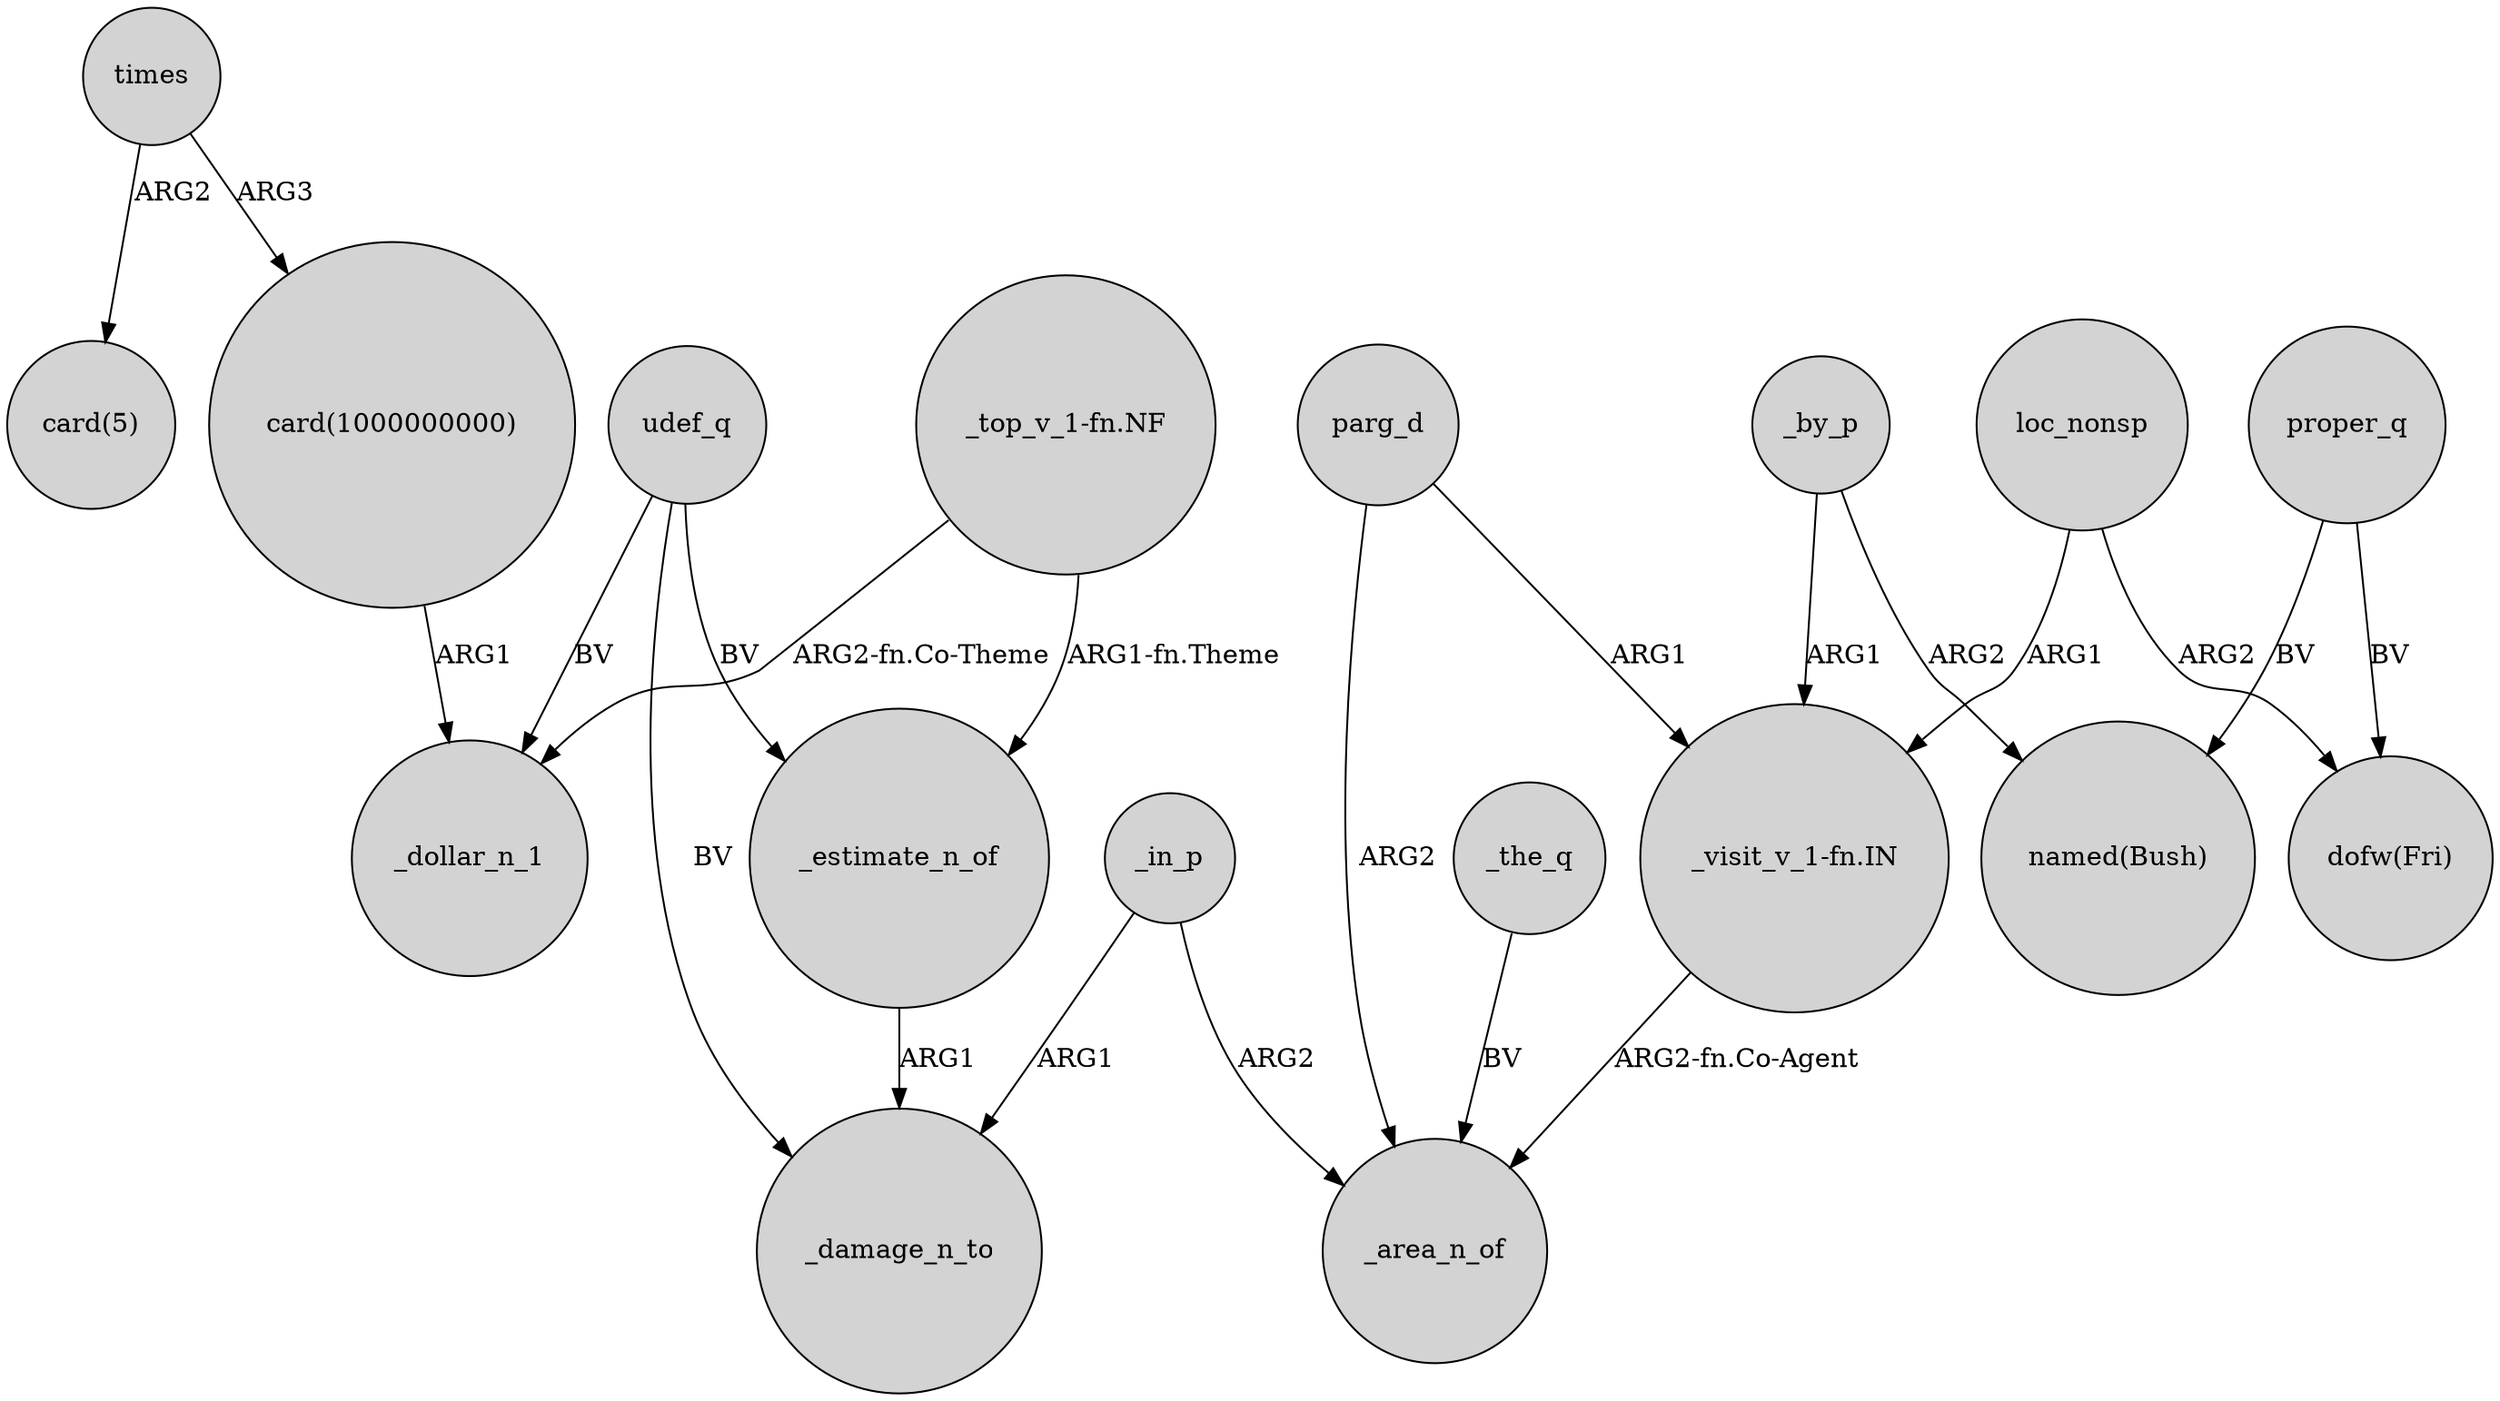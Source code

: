 digraph {
	node [shape=circle style=filled]
	times -> "card(5)" [label=ARG2]
	proper_q -> "dofw(Fri)" [label=BV]
	parg_d -> _area_n_of [label=ARG2]
	_in_p -> _damage_n_to [label=ARG1]
	_estimate_n_of -> _damage_n_to [label=ARG1]
	_by_p -> "named(Bush)" [label=ARG2]
	loc_nonsp -> "dofw(Fri)" [label=ARG2]
	times -> "card(1000000000)" [label=ARG3]
	udef_q -> _estimate_n_of [label=BV]
	udef_q -> _damage_n_to [label=BV]
	proper_q -> "named(Bush)" [label=BV]
	_the_q -> _area_n_of [label=BV]
	_by_p -> "_visit_v_1-fn.IN" [label=ARG1]
	_in_p -> _area_n_of [label=ARG2]
	"card(1000000000)" -> _dollar_n_1 [label=ARG1]
	"_top_v_1-fn.NF" -> _dollar_n_1 [label="ARG2-fn.Co-Theme"]
	parg_d -> "_visit_v_1-fn.IN" [label=ARG1]
	udef_q -> _dollar_n_1 [label=BV]
	"_visit_v_1-fn.IN" -> _area_n_of [label="ARG2-fn.Co-Agent"]
	"_top_v_1-fn.NF" -> _estimate_n_of [label="ARG1-fn.Theme"]
	loc_nonsp -> "_visit_v_1-fn.IN" [label=ARG1]
}
